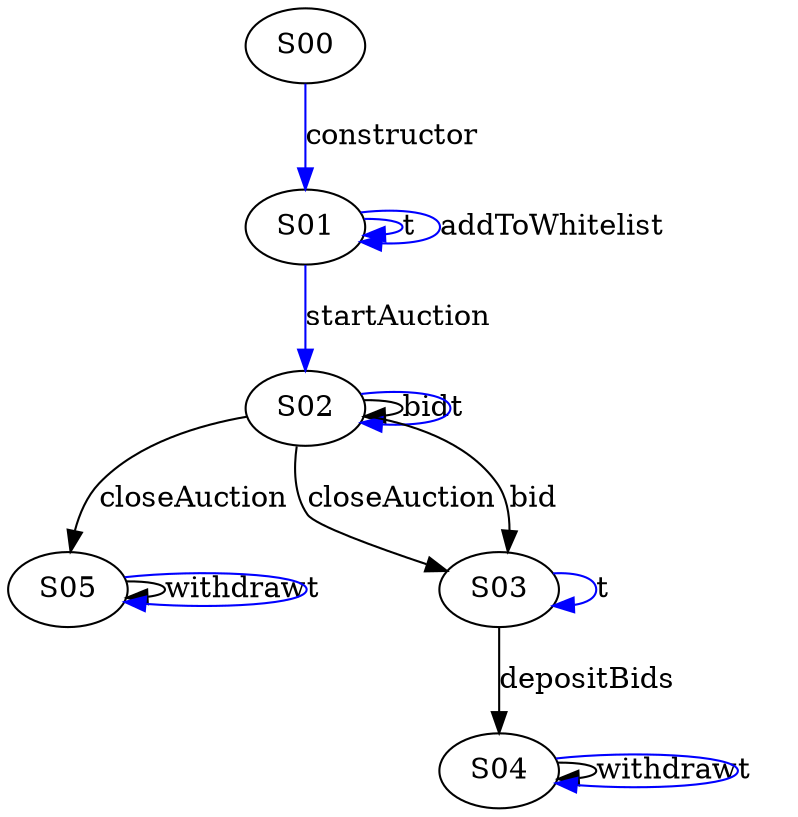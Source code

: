 digraph {

S05->S05 [label="withdraw", style="", color="black"]
S04->S04 [label="withdraw", style="", color="black"]
S02->S03 [label="closeAuction", style="", color="black"]
S02->S05 [label="closeAuction", style="", color="black"]
S02->S02 [label="bid", style="", color="black"]
S02->S03 [label="bid", style="", color="black"]
S03->S04 [label="depositBids", style="", color="black"]
S00->S01 [label="constructor", style="", color="blue"]
S05->S05 [label="t", style="", color="blue"]
S03->S03 [label="t", style="", color="blue"]
S04->S04 [label="t", style="", color="blue"]
S01->S02 [label="startAuction", style="", color="blue"]
S01->S01 [label="t", style="", color="blue"]
S02->S02 [label="t", style="", color="blue"]
S01->S01 [label="addToWhitelist", style="", color="blue"]
}
